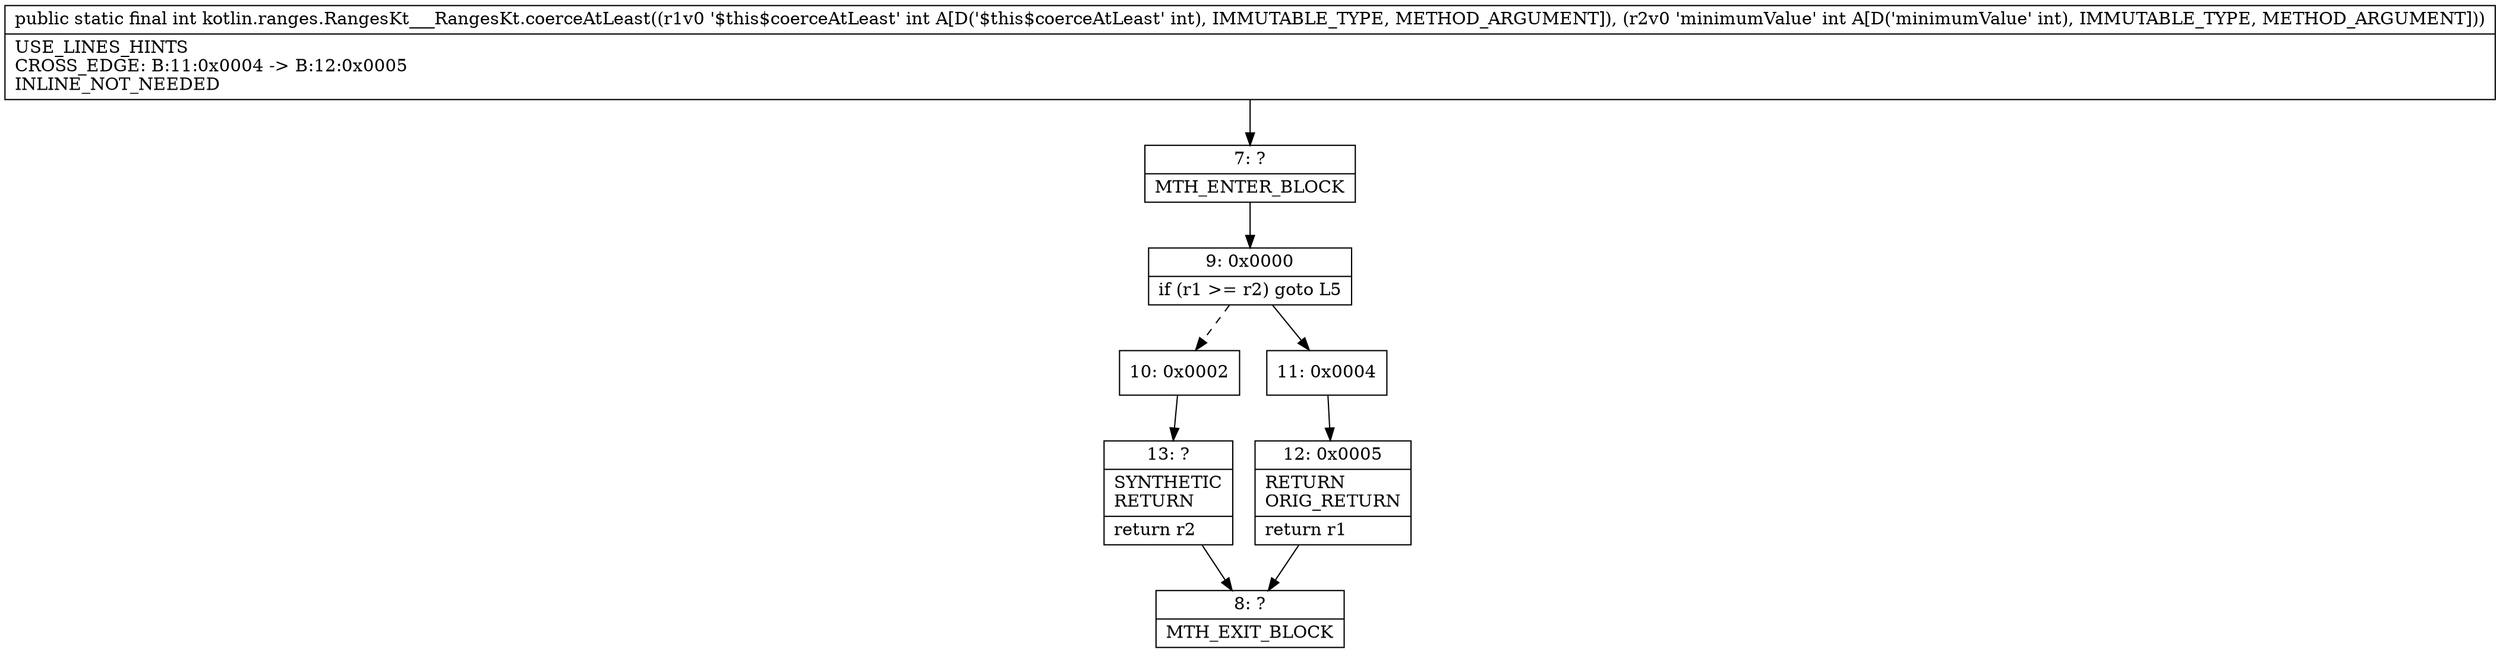 digraph "CFG forkotlin.ranges.RangesKt___RangesKt.coerceAtLeast(II)I" {
Node_7 [shape=record,label="{7\:\ ?|MTH_ENTER_BLOCK\l}"];
Node_9 [shape=record,label="{9\:\ 0x0000|if (r1 \>= r2) goto L5\l}"];
Node_10 [shape=record,label="{10\:\ 0x0002}"];
Node_13 [shape=record,label="{13\:\ ?|SYNTHETIC\lRETURN\l|return r2\l}"];
Node_8 [shape=record,label="{8\:\ ?|MTH_EXIT_BLOCK\l}"];
Node_11 [shape=record,label="{11\:\ 0x0004}"];
Node_12 [shape=record,label="{12\:\ 0x0005|RETURN\lORIG_RETURN\l|return r1\l}"];
MethodNode[shape=record,label="{public static final int kotlin.ranges.RangesKt___RangesKt.coerceAtLeast((r1v0 '$this$coerceAtLeast' int A[D('$this$coerceAtLeast' int), IMMUTABLE_TYPE, METHOD_ARGUMENT]), (r2v0 'minimumValue' int A[D('minimumValue' int), IMMUTABLE_TYPE, METHOD_ARGUMENT]))  | USE_LINES_HINTS\lCROSS_EDGE: B:11:0x0004 \-\> B:12:0x0005\lINLINE_NOT_NEEDED\l}"];
MethodNode -> Node_7;Node_7 -> Node_9;
Node_9 -> Node_10[style=dashed];
Node_9 -> Node_11;
Node_10 -> Node_13;
Node_13 -> Node_8;
Node_11 -> Node_12;
Node_12 -> Node_8;
}

